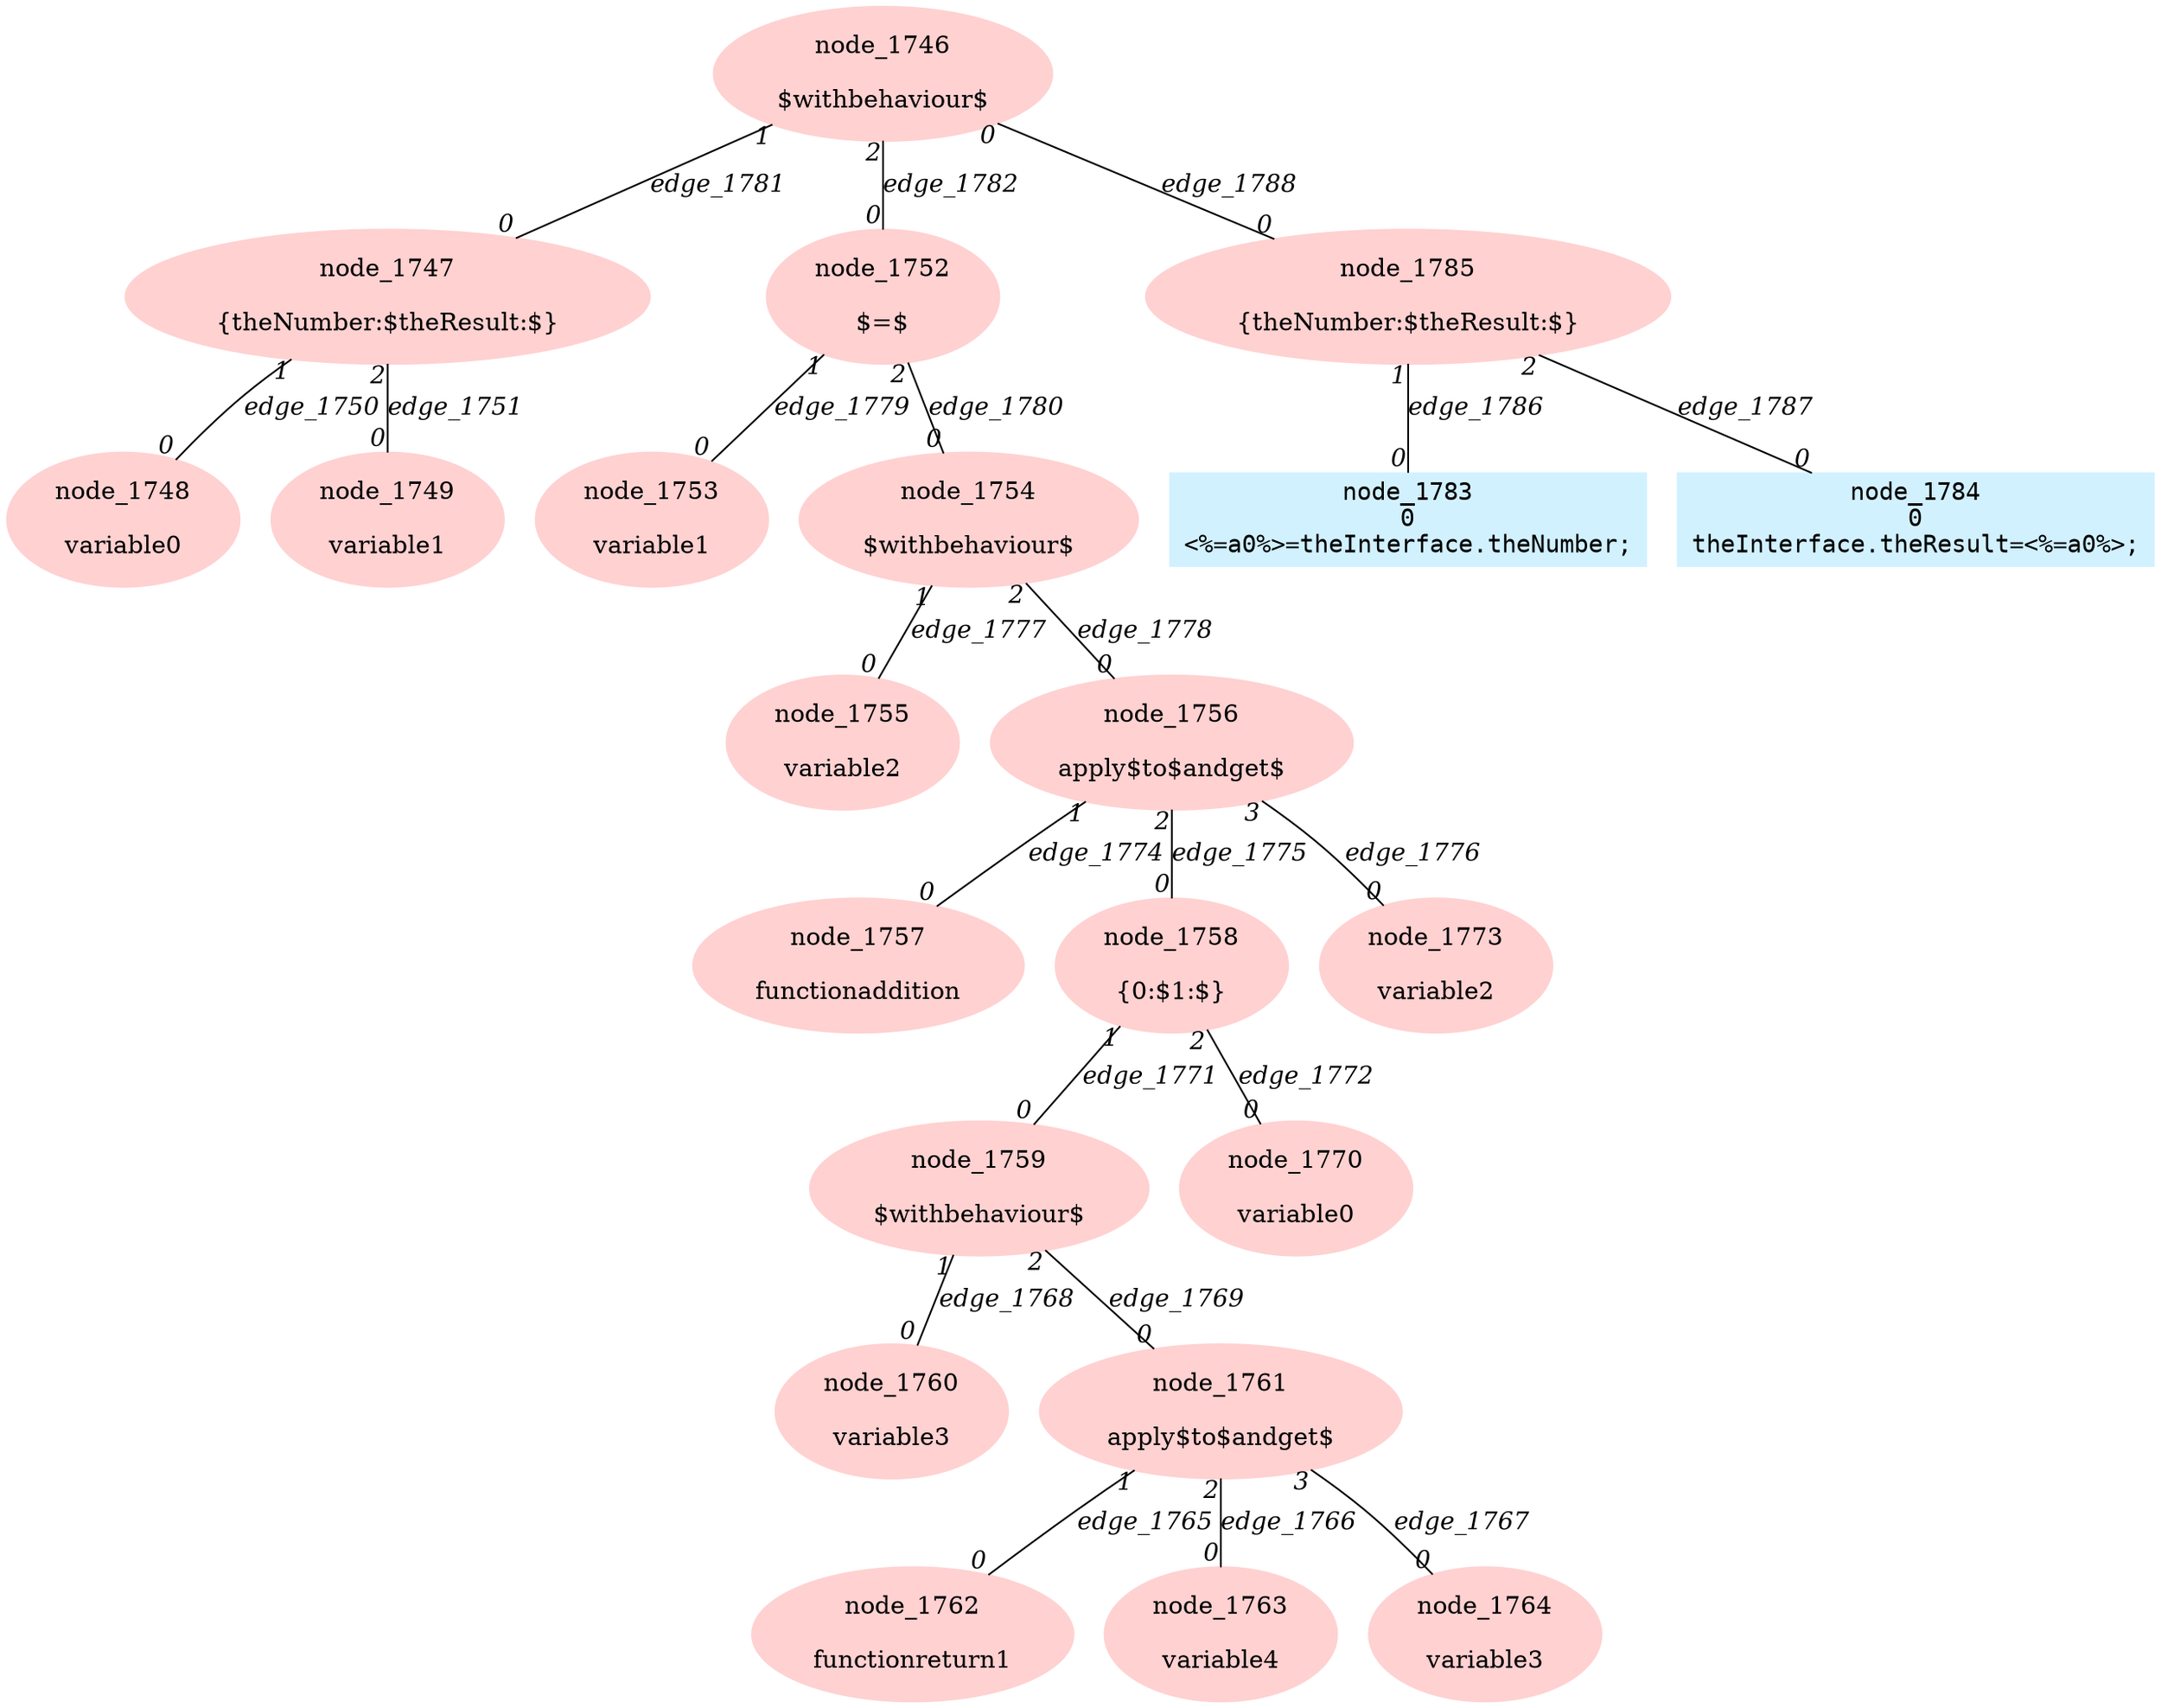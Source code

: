 digraph g{node_1746 [shape=ellipse, style=filled, color="#ffd1d1", label="node_1746

$withbehaviour$" ]
node_1747 [shape=ellipse, style=filled, color="#ffd1d1", label="node_1747

{theNumber:$theResult:$}" ]
node_1748 [shape=ellipse, style=filled, color="#ffd1d1", label="node_1748

variable0" ]
node_1749 [shape=ellipse, style=filled, color="#ffd1d1", label="node_1749

variable1" ]
node_1752 [shape=ellipse, style=filled, color="#ffd1d1", label="node_1752

$=$" ]
node_1753 [shape=ellipse, style=filled, color="#ffd1d1", label="node_1753

variable1" ]
node_1754 [shape=ellipse, style=filled, color="#ffd1d1", label="node_1754

$withbehaviour$" ]
node_1755 [shape=ellipse, style=filled, color="#ffd1d1", label="node_1755

variable2" ]
node_1756 [shape=ellipse, style=filled, color="#ffd1d1", label="node_1756

apply$to$andget$" ]
node_1757 [shape=ellipse, style=filled, color="#ffd1d1", label="node_1757

functionaddition" ]
node_1758 [shape=ellipse, style=filled, color="#ffd1d1", label="node_1758

{0:$1:$}" ]
node_1759 [shape=ellipse, style=filled, color="#ffd1d1", label="node_1759

$withbehaviour$" ]
node_1760 [shape=ellipse, style=filled, color="#ffd1d1", label="node_1760

variable3" ]
node_1761 [shape=ellipse, style=filled, color="#ffd1d1", label="node_1761

apply$to$andget$" ]
node_1762 [shape=ellipse, style=filled, color="#ffd1d1", label="node_1762

functionreturn1" ]
node_1763 [shape=ellipse, style=filled, color="#ffd1d1", label="node_1763

variable4" ]
node_1764 [shape=ellipse, style=filled, color="#ffd1d1", label="node_1764

variable3" ]
node_1770 [shape=ellipse, style=filled, color="#ffd1d1", label="node_1770

variable0" ]
node_1773 [shape=ellipse, style=filled, color="#ffd1d1", label="node_1773

variable2" ]
node_1785 [shape=ellipse, style=filled, color="#ffd1d1", label="node_1785

{theNumber:$theResult:$}" ]
node_1783 [shape=box, style=filled, color="#d1f1ff", fontname="Courier", label="node_1783
0
<%=a0%>=theInterface.theNumber;
" ]
node_1784 [shape=box, style=filled, color="#d1f1ff", fontname="Courier", label="node_1784
0
theInterface.theResult=<%=a0%>;
" ]
node_1747 -> node_1748 [dir=none, arrowHead=none, fontname="Times-Italic", label="edge_1750",  headlabel="0", taillabel="1" ]
node_1747 -> node_1749 [dir=none, arrowHead=none, fontname="Times-Italic", label="edge_1751",  headlabel="0", taillabel="2" ]
node_1761 -> node_1762 [dir=none, arrowHead=none, fontname="Times-Italic", label="edge_1765",  headlabel="0", taillabel="1" ]
node_1761 -> node_1763 [dir=none, arrowHead=none, fontname="Times-Italic", label="edge_1766",  headlabel="0", taillabel="2" ]
node_1761 -> node_1764 [dir=none, arrowHead=none, fontname="Times-Italic", label="edge_1767",  headlabel="0", taillabel="3" ]
node_1759 -> node_1760 [dir=none, arrowHead=none, fontname="Times-Italic", label="edge_1768",  headlabel="0", taillabel="1" ]
node_1759 -> node_1761 [dir=none, arrowHead=none, fontname="Times-Italic", label="edge_1769",  headlabel="0", taillabel="2" ]
node_1758 -> node_1759 [dir=none, arrowHead=none, fontname="Times-Italic", label="edge_1771",  headlabel="0", taillabel="1" ]
node_1758 -> node_1770 [dir=none, arrowHead=none, fontname="Times-Italic", label="edge_1772",  headlabel="0", taillabel="2" ]
node_1756 -> node_1757 [dir=none, arrowHead=none, fontname="Times-Italic", label="edge_1774",  headlabel="0", taillabel="1" ]
node_1756 -> node_1758 [dir=none, arrowHead=none, fontname="Times-Italic", label="edge_1775",  headlabel="0", taillabel="2" ]
node_1756 -> node_1773 [dir=none, arrowHead=none, fontname="Times-Italic", label="edge_1776",  headlabel="0", taillabel="3" ]
node_1754 -> node_1755 [dir=none, arrowHead=none, fontname="Times-Italic", label="edge_1777",  headlabel="0", taillabel="1" ]
node_1754 -> node_1756 [dir=none, arrowHead=none, fontname="Times-Italic", label="edge_1778",  headlabel="0", taillabel="2" ]
node_1752 -> node_1753 [dir=none, arrowHead=none, fontname="Times-Italic", label="edge_1779",  headlabel="0", taillabel="1" ]
node_1752 -> node_1754 [dir=none, arrowHead=none, fontname="Times-Italic", label="edge_1780",  headlabel="0", taillabel="2" ]
node_1746 -> node_1747 [dir=none, arrowHead=none, fontname="Times-Italic", label="edge_1781",  headlabel="0", taillabel="1" ]
node_1746 -> node_1752 [dir=none, arrowHead=none, fontname="Times-Italic", label="edge_1782",  headlabel="0", taillabel="2" ]
node_1785 -> node_1783 [dir=none, arrowHead=none, fontname="Times-Italic", label="edge_1786",  headlabel="0", taillabel="1" ]
node_1785 -> node_1784 [dir=none, arrowHead=none, fontname="Times-Italic", label="edge_1787",  headlabel="0", taillabel="2" ]
node_1746 -> node_1785 [dir=none, arrowHead=none, fontname="Times-Italic", label="edge_1788",  headlabel="0", taillabel="0" ]
}